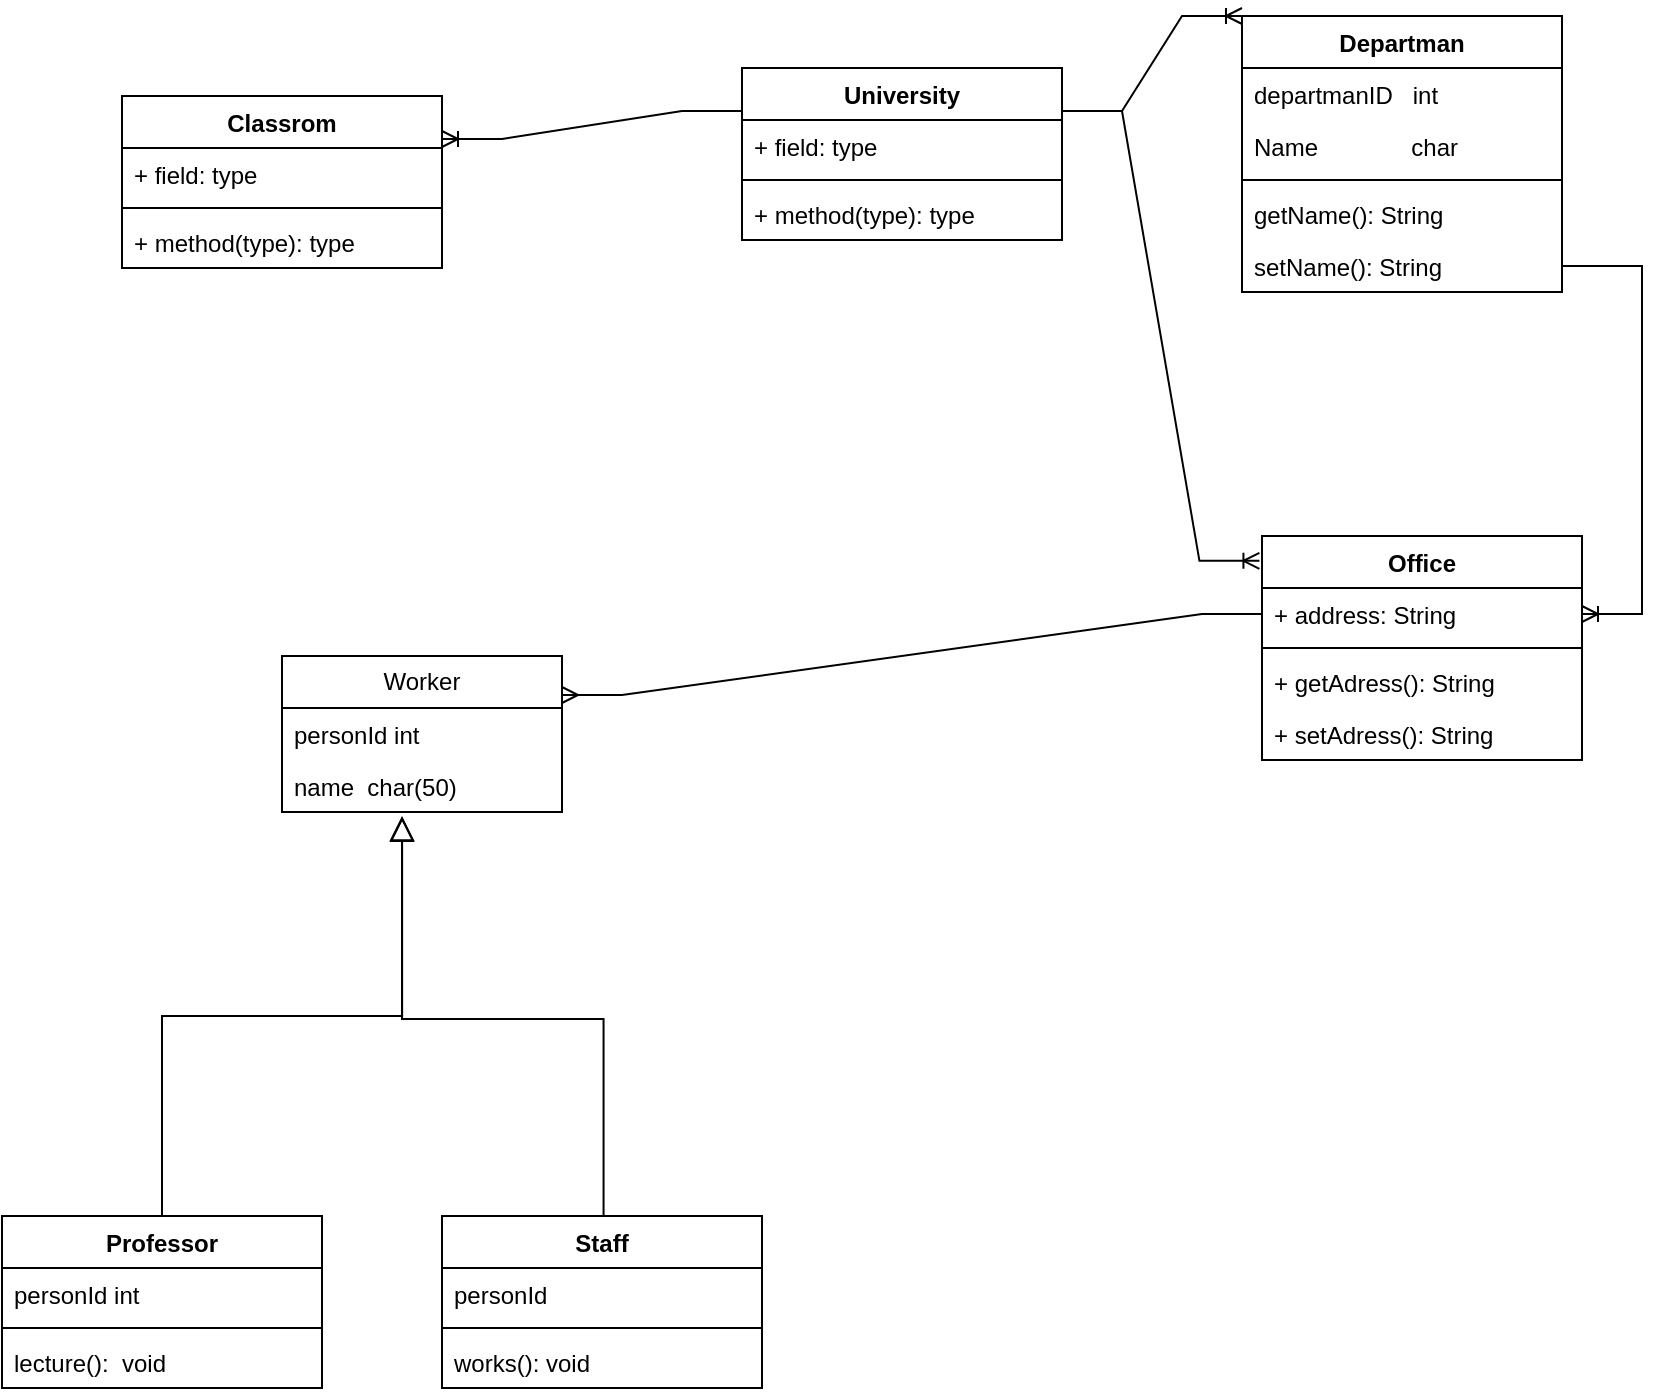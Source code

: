 <mxfile version="25.0.2">
  <diagram id="C5RBs43oDa-KdzZeNtuy" name="Page-1">
    <mxGraphModel dx="1050" dy="621" grid="1" gridSize="10" guides="1" tooltips="1" connect="1" arrows="1" fold="1" page="1" pageScale="1" pageWidth="827" pageHeight="1169" math="0" shadow="0">
      <root>
        <mxCell id="WIyWlLk6GJQsqaUBKTNV-0" />
        <mxCell id="WIyWlLk6GJQsqaUBKTNV-1" parent="WIyWlLk6GJQsqaUBKTNV-0" />
        <mxCell id="zkfFHV4jXpPFQw0GAbJ--12" value="" style="endArrow=block;endSize=10;endFill=0;shadow=0;strokeWidth=1;rounded=0;curved=0;edgeStyle=elbowEdgeStyle;elbow=vertical;entryX=0.429;entryY=1.092;entryDx=0;entryDy=0;entryPerimeter=0;" parent="WIyWlLk6GJQsqaUBKTNV-1" target="8Ut3BQx6Pv-k4JfbQthd-3" edge="1">
          <mxGeometry width="160" relative="1" as="geometry">
            <mxPoint x="110" y="610" as="sourcePoint" />
            <mxPoint x="230" y="438" as="targetPoint" />
          </mxGeometry>
        </mxCell>
        <mxCell id="zkfFHV4jXpPFQw0GAbJ--16" value="" style="endArrow=block;endSize=10;endFill=0;shadow=0;strokeWidth=1;rounded=0;curved=0;edgeStyle=elbowEdgeStyle;elbow=vertical;entryX=0.423;entryY=0.969;entryDx=0;entryDy=0;entryPerimeter=0;" parent="WIyWlLk6GJQsqaUBKTNV-1" edge="1">
          <mxGeometry width="160" relative="1" as="geometry">
            <mxPoint x="330.78" y="612.81" as="sourcePoint" />
            <mxPoint x="230.0" y="410.004" as="targetPoint" />
          </mxGeometry>
        </mxCell>
        <mxCell id="8Ut3BQx6Pv-k4JfbQthd-1" value="Worker" style="swimlane;fontStyle=0;childLayout=stackLayout;horizontal=1;startSize=26;fillColor=none;horizontalStack=0;resizeParent=1;resizeParentMax=0;resizeLast=0;collapsible=1;marginBottom=0;whiteSpace=wrap;html=1;" vertex="1" parent="WIyWlLk6GJQsqaUBKTNV-1">
          <mxGeometry x="170" y="330" width="140" height="78" as="geometry" />
        </mxCell>
        <mxCell id="8Ut3BQx6Pv-k4JfbQthd-2" value="personId int" style="text;strokeColor=none;fillColor=none;align=left;verticalAlign=top;spacingLeft=4;spacingRight=4;overflow=hidden;rotatable=0;points=[[0,0.5],[1,0.5]];portConstraint=eastwest;whiteSpace=wrap;html=1;" vertex="1" parent="8Ut3BQx6Pv-k4JfbQthd-1">
          <mxGeometry y="26" width="140" height="26" as="geometry" />
        </mxCell>
        <mxCell id="8Ut3BQx6Pv-k4JfbQthd-3" value="name&amp;nbsp; char(50)" style="text;strokeColor=none;fillColor=none;align=left;verticalAlign=top;spacingLeft=4;spacingRight=4;overflow=hidden;rotatable=0;points=[[0,0.5],[1,0.5]];portConstraint=eastwest;whiteSpace=wrap;html=1;" vertex="1" parent="8Ut3BQx6Pv-k4JfbQthd-1">
          <mxGeometry y="52" width="140" height="26" as="geometry" />
        </mxCell>
        <mxCell id="8Ut3BQx6Pv-k4JfbQthd-5" value="Professor" style="swimlane;fontStyle=1;align=center;verticalAlign=top;childLayout=stackLayout;horizontal=1;startSize=26;horizontalStack=0;resizeParent=1;resizeParentMax=0;resizeLast=0;collapsible=1;marginBottom=0;whiteSpace=wrap;html=1;" vertex="1" parent="WIyWlLk6GJQsqaUBKTNV-1">
          <mxGeometry x="30" y="610" width="160" height="86" as="geometry" />
        </mxCell>
        <object label="personId int&amp;nbsp;" sdadsa="" id="8Ut3BQx6Pv-k4JfbQthd-6">
          <mxCell style="text;strokeColor=none;fillColor=none;align=left;verticalAlign=top;spacingLeft=4;spacingRight=4;overflow=hidden;rotatable=0;points=[[0,0.5],[1,0.5]];portConstraint=eastwest;whiteSpace=wrap;html=1;" vertex="1" parent="8Ut3BQx6Pv-k4JfbQthd-5">
            <mxGeometry y="26" width="160" height="26" as="geometry" />
          </mxCell>
        </object>
        <mxCell id="8Ut3BQx6Pv-k4JfbQthd-7" value="" style="line;strokeWidth=1;fillColor=none;align=left;verticalAlign=middle;spacingTop=-1;spacingLeft=3;spacingRight=3;rotatable=0;labelPosition=right;points=[];portConstraint=eastwest;strokeColor=inherit;" vertex="1" parent="8Ut3BQx6Pv-k4JfbQthd-5">
          <mxGeometry y="52" width="160" height="8" as="geometry" />
        </mxCell>
        <mxCell id="8Ut3BQx6Pv-k4JfbQthd-8" value="lecture():&amp;nbsp; void" style="text;strokeColor=none;fillColor=none;align=left;verticalAlign=top;spacingLeft=4;spacingRight=4;overflow=hidden;rotatable=0;points=[[0,0.5],[1,0.5]];portConstraint=eastwest;whiteSpace=wrap;html=1;" vertex="1" parent="8Ut3BQx6Pv-k4JfbQthd-5">
          <mxGeometry y="60" width="160" height="26" as="geometry" />
        </mxCell>
        <mxCell id="8Ut3BQx6Pv-k4JfbQthd-9" value="Staff" style="swimlane;fontStyle=1;align=center;verticalAlign=top;childLayout=stackLayout;horizontal=1;startSize=26;horizontalStack=0;resizeParent=1;resizeParentMax=0;resizeLast=0;collapsible=1;marginBottom=0;whiteSpace=wrap;html=1;" vertex="1" parent="WIyWlLk6GJQsqaUBKTNV-1">
          <mxGeometry x="250" y="610" width="160" height="86" as="geometry" />
        </mxCell>
        <mxCell id="8Ut3BQx6Pv-k4JfbQthd-10" value="personId" style="text;strokeColor=none;fillColor=none;align=left;verticalAlign=top;spacingLeft=4;spacingRight=4;overflow=hidden;rotatable=0;points=[[0,0.5],[1,0.5]];portConstraint=eastwest;whiteSpace=wrap;html=1;" vertex="1" parent="8Ut3BQx6Pv-k4JfbQthd-9">
          <mxGeometry y="26" width="160" height="26" as="geometry" />
        </mxCell>
        <mxCell id="8Ut3BQx6Pv-k4JfbQthd-11" value="" style="line;strokeWidth=1;fillColor=none;align=left;verticalAlign=middle;spacingTop=-1;spacingLeft=3;spacingRight=3;rotatable=0;labelPosition=right;points=[];portConstraint=eastwest;strokeColor=inherit;" vertex="1" parent="8Ut3BQx6Pv-k4JfbQthd-9">
          <mxGeometry y="52" width="160" height="8" as="geometry" />
        </mxCell>
        <mxCell id="8Ut3BQx6Pv-k4JfbQthd-12" value="works(): void" style="text;strokeColor=none;fillColor=none;align=left;verticalAlign=top;spacingLeft=4;spacingRight=4;overflow=hidden;rotatable=0;points=[[0,0.5],[1,0.5]];portConstraint=eastwest;whiteSpace=wrap;html=1;" vertex="1" parent="8Ut3BQx6Pv-k4JfbQthd-9">
          <mxGeometry y="60" width="160" height="26" as="geometry" />
        </mxCell>
        <mxCell id="8Ut3BQx6Pv-k4JfbQthd-24" value="Departman" style="swimlane;fontStyle=1;align=center;verticalAlign=top;childLayout=stackLayout;horizontal=1;startSize=26;horizontalStack=0;resizeParent=1;resizeParentMax=0;resizeLast=0;collapsible=1;marginBottom=0;whiteSpace=wrap;html=1;" vertex="1" parent="WIyWlLk6GJQsqaUBKTNV-1">
          <mxGeometry x="650" y="10" width="160" height="138" as="geometry">
            <mxRectangle x="490" y="20" width="100" height="30" as="alternateBounds" />
          </mxGeometry>
        </mxCell>
        <mxCell id="8Ut3BQx6Pv-k4JfbQthd-25" value="departmanID&amp;nbsp; &amp;nbsp;int&lt;div&gt;&lt;br&gt;&lt;/div&gt;&lt;div&gt;Name&amp;nbsp; &amp;nbsp; &amp;nbsp; &amp;nbsp; &amp;nbsp; &amp;nbsp; &amp;nbsp; char&lt;/div&gt;" style="text;strokeColor=none;fillColor=none;align=left;verticalAlign=top;spacingLeft=4;spacingRight=4;overflow=hidden;rotatable=0;points=[[0,0.5],[1,0.5]];portConstraint=eastwest;whiteSpace=wrap;html=1;" vertex="1" parent="8Ut3BQx6Pv-k4JfbQthd-24">
          <mxGeometry y="26" width="160" height="26" as="geometry" />
        </mxCell>
        <mxCell id="8Ut3BQx6Pv-k4JfbQthd-35" value="Name&amp;nbsp; &amp;nbsp; &amp;nbsp; &amp;nbsp; &amp;nbsp; &amp;nbsp; &amp;nbsp; char" style="text;strokeColor=none;fillColor=none;align=left;verticalAlign=top;spacingLeft=4;spacingRight=4;overflow=hidden;rotatable=0;points=[[0,0.5],[1,0.5]];portConstraint=eastwest;whiteSpace=wrap;html=1;" vertex="1" parent="8Ut3BQx6Pv-k4JfbQthd-24">
          <mxGeometry y="52" width="160" height="26" as="geometry" />
        </mxCell>
        <mxCell id="8Ut3BQx6Pv-k4JfbQthd-26" value="" style="line;strokeWidth=1;fillColor=none;align=left;verticalAlign=middle;spacingTop=-1;spacingLeft=3;spacingRight=3;rotatable=0;labelPosition=right;points=[];portConstraint=eastwest;strokeColor=inherit;" vertex="1" parent="8Ut3BQx6Pv-k4JfbQthd-24">
          <mxGeometry y="78" width="160" height="8" as="geometry" />
        </mxCell>
        <mxCell id="8Ut3BQx6Pv-k4JfbQthd-27" value="getName(): String" style="text;strokeColor=none;fillColor=none;align=left;verticalAlign=top;spacingLeft=4;spacingRight=4;overflow=hidden;rotatable=0;points=[[0,0.5],[1,0.5]];portConstraint=eastwest;whiteSpace=wrap;html=1;" vertex="1" parent="8Ut3BQx6Pv-k4JfbQthd-24">
          <mxGeometry y="86" width="160" height="26" as="geometry" />
        </mxCell>
        <mxCell id="8Ut3BQx6Pv-k4JfbQthd-36" value="setName(): String" style="text;strokeColor=none;fillColor=none;align=left;verticalAlign=top;spacingLeft=4;spacingRight=4;overflow=hidden;rotatable=0;points=[[0,0.5],[1,0.5]];portConstraint=eastwest;whiteSpace=wrap;html=1;" vertex="1" parent="8Ut3BQx6Pv-k4JfbQthd-24">
          <mxGeometry y="112" width="160" height="26" as="geometry" />
        </mxCell>
        <mxCell id="8Ut3BQx6Pv-k4JfbQthd-37" value="Office" style="swimlane;fontStyle=1;align=center;verticalAlign=top;childLayout=stackLayout;horizontal=1;startSize=26;horizontalStack=0;resizeParent=1;resizeParentMax=0;resizeLast=0;collapsible=1;marginBottom=0;whiteSpace=wrap;html=1;" vertex="1" parent="WIyWlLk6GJQsqaUBKTNV-1">
          <mxGeometry x="660" y="270" width="160" height="112" as="geometry" />
        </mxCell>
        <mxCell id="8Ut3BQx6Pv-k4JfbQthd-38" value="+ address: String" style="text;strokeColor=none;fillColor=none;align=left;verticalAlign=top;spacingLeft=4;spacingRight=4;overflow=hidden;rotatable=0;points=[[0,0.5],[1,0.5]];portConstraint=eastwest;whiteSpace=wrap;html=1;" vertex="1" parent="8Ut3BQx6Pv-k4JfbQthd-37">
          <mxGeometry y="26" width="160" height="26" as="geometry" />
        </mxCell>
        <mxCell id="8Ut3BQx6Pv-k4JfbQthd-39" value="" style="line;strokeWidth=1;fillColor=none;align=left;verticalAlign=middle;spacingTop=-1;spacingLeft=3;spacingRight=3;rotatable=0;labelPosition=right;points=[];portConstraint=eastwest;strokeColor=inherit;" vertex="1" parent="8Ut3BQx6Pv-k4JfbQthd-37">
          <mxGeometry y="52" width="160" height="8" as="geometry" />
        </mxCell>
        <mxCell id="8Ut3BQx6Pv-k4JfbQthd-40" value="+ getAdress(): String" style="text;strokeColor=none;fillColor=none;align=left;verticalAlign=top;spacingLeft=4;spacingRight=4;overflow=hidden;rotatable=0;points=[[0,0.5],[1,0.5]];portConstraint=eastwest;whiteSpace=wrap;html=1;" vertex="1" parent="8Ut3BQx6Pv-k4JfbQthd-37">
          <mxGeometry y="60" width="160" height="26" as="geometry" />
        </mxCell>
        <mxCell id="8Ut3BQx6Pv-k4JfbQthd-41" value="+ setAdress(): String" style="text;strokeColor=none;fillColor=none;align=left;verticalAlign=top;spacingLeft=4;spacingRight=4;overflow=hidden;rotatable=0;points=[[0,0.5],[1,0.5]];portConstraint=eastwest;whiteSpace=wrap;html=1;" vertex="1" parent="8Ut3BQx6Pv-k4JfbQthd-37">
          <mxGeometry y="86" width="160" height="26" as="geometry" />
        </mxCell>
        <mxCell id="8Ut3BQx6Pv-k4JfbQthd-42" value="Classrom" style="swimlane;fontStyle=1;align=center;verticalAlign=top;childLayout=stackLayout;horizontal=1;startSize=26;horizontalStack=0;resizeParent=1;resizeParentMax=0;resizeLast=0;collapsible=1;marginBottom=0;whiteSpace=wrap;html=1;" vertex="1" parent="WIyWlLk6GJQsqaUBKTNV-1">
          <mxGeometry x="90" y="50" width="160" height="86" as="geometry" />
        </mxCell>
        <mxCell id="8Ut3BQx6Pv-k4JfbQthd-43" value="+ field: type" style="text;strokeColor=none;fillColor=none;align=left;verticalAlign=top;spacingLeft=4;spacingRight=4;overflow=hidden;rotatable=0;points=[[0,0.5],[1,0.5]];portConstraint=eastwest;whiteSpace=wrap;html=1;" vertex="1" parent="8Ut3BQx6Pv-k4JfbQthd-42">
          <mxGeometry y="26" width="160" height="26" as="geometry" />
        </mxCell>
        <mxCell id="8Ut3BQx6Pv-k4JfbQthd-44" value="" style="line;strokeWidth=1;fillColor=none;align=left;verticalAlign=middle;spacingTop=-1;spacingLeft=3;spacingRight=3;rotatable=0;labelPosition=right;points=[];portConstraint=eastwest;strokeColor=inherit;" vertex="1" parent="8Ut3BQx6Pv-k4JfbQthd-42">
          <mxGeometry y="52" width="160" height="8" as="geometry" />
        </mxCell>
        <mxCell id="8Ut3BQx6Pv-k4JfbQthd-45" value="+ method(type): type" style="text;strokeColor=none;fillColor=none;align=left;verticalAlign=top;spacingLeft=4;spacingRight=4;overflow=hidden;rotatable=0;points=[[0,0.5],[1,0.5]];portConstraint=eastwest;whiteSpace=wrap;html=1;" vertex="1" parent="8Ut3BQx6Pv-k4JfbQthd-42">
          <mxGeometry y="60" width="160" height="26" as="geometry" />
        </mxCell>
        <mxCell id="8Ut3BQx6Pv-k4JfbQthd-46" value="University" style="swimlane;fontStyle=1;align=center;verticalAlign=top;childLayout=stackLayout;horizontal=1;startSize=26;horizontalStack=0;resizeParent=1;resizeParentMax=0;resizeLast=0;collapsible=1;marginBottom=0;whiteSpace=wrap;html=1;" vertex="1" parent="WIyWlLk6GJQsqaUBKTNV-1">
          <mxGeometry x="400" y="36" width="160" height="86" as="geometry" />
        </mxCell>
        <mxCell id="8Ut3BQx6Pv-k4JfbQthd-47" value="+ field: type" style="text;strokeColor=none;fillColor=none;align=left;verticalAlign=top;spacingLeft=4;spacingRight=4;overflow=hidden;rotatable=0;points=[[0,0.5],[1,0.5]];portConstraint=eastwest;whiteSpace=wrap;html=1;" vertex="1" parent="8Ut3BQx6Pv-k4JfbQthd-46">
          <mxGeometry y="26" width="160" height="26" as="geometry" />
        </mxCell>
        <mxCell id="8Ut3BQx6Pv-k4JfbQthd-48" value="" style="line;strokeWidth=1;fillColor=none;align=left;verticalAlign=middle;spacingTop=-1;spacingLeft=3;spacingRight=3;rotatable=0;labelPosition=right;points=[];portConstraint=eastwest;strokeColor=inherit;" vertex="1" parent="8Ut3BQx6Pv-k4JfbQthd-46">
          <mxGeometry y="52" width="160" height="8" as="geometry" />
        </mxCell>
        <mxCell id="8Ut3BQx6Pv-k4JfbQthd-49" value="+ method(type): type" style="text;strokeColor=none;fillColor=none;align=left;verticalAlign=top;spacingLeft=4;spacingRight=4;overflow=hidden;rotatable=0;points=[[0,0.5],[1,0.5]];portConstraint=eastwest;whiteSpace=wrap;html=1;" vertex="1" parent="8Ut3BQx6Pv-k4JfbQthd-46">
          <mxGeometry y="60" width="160" height="26" as="geometry" />
        </mxCell>
        <mxCell id="8Ut3BQx6Pv-k4JfbQthd-57" value="" style="edgeStyle=entityRelationEdgeStyle;fontSize=12;html=1;endArrow=ERoneToMany;rounded=0;entryX=0;entryY=0;entryDx=0;entryDy=0;exitX=1;exitY=0.25;exitDx=0;exitDy=0;" edge="1" parent="WIyWlLk6GJQsqaUBKTNV-1" source="8Ut3BQx6Pv-k4JfbQthd-46" target="8Ut3BQx6Pv-k4JfbQthd-24">
          <mxGeometry width="100" height="100" relative="1" as="geometry">
            <mxPoint x="330" y="10.66" as="sourcePoint" />
            <mxPoint x="511.6" y="9.998" as="targetPoint" />
            <Array as="points">
              <mxPoint x="230" y="239.16" />
            </Array>
          </mxGeometry>
        </mxCell>
        <mxCell id="8Ut3BQx6Pv-k4JfbQthd-58" value="" style="edgeStyle=entityRelationEdgeStyle;fontSize=12;html=1;endArrow=ERoneToMany;rounded=0;entryX=-0.008;entryY=0.111;entryDx=0;entryDy=0;exitX=1;exitY=0.25;exitDx=0;exitDy=0;entryPerimeter=0;" edge="1" parent="WIyWlLk6GJQsqaUBKTNV-1" source="8Ut3BQx6Pv-k4JfbQthd-46" target="8Ut3BQx6Pv-k4JfbQthd-37">
          <mxGeometry width="100" height="100" relative="1" as="geometry">
            <mxPoint x="320" y="40" as="sourcePoint" />
            <mxPoint x="827" y="300" as="targetPoint" />
            <Array as="points">
              <mxPoint x="350" y="40" />
              <mxPoint x="387" y="90" />
              <mxPoint x="750" y="200" />
              <mxPoint x="780" y="240" />
              <mxPoint x="377" y="90" />
              <mxPoint x="245" y="291.39" />
              <mxPoint x="355" y="211.39" />
              <mxPoint x="405" y="171.39" />
            </Array>
          </mxGeometry>
        </mxCell>
        <mxCell id="8Ut3BQx6Pv-k4JfbQthd-59" value="" style="edgeStyle=entityRelationEdgeStyle;fontSize=12;html=1;endArrow=ERoneToMany;rounded=0;entryX=1;entryY=0.25;entryDx=0;entryDy=0;exitX=0;exitY=0.25;exitDx=0;exitDy=0;" edge="1" parent="WIyWlLk6GJQsqaUBKTNV-1" source="8Ut3BQx6Pv-k4JfbQthd-46" target="8Ut3BQx6Pv-k4JfbQthd-42">
          <mxGeometry width="100" height="100" relative="1" as="geometry">
            <mxPoint x="251" y="90" as="sourcePoint" />
            <mxPoint x="660" y="300" as="targetPoint" />
            <Array as="points">
              <mxPoint x="311" y="58" />
              <mxPoint x="348" y="108" />
              <mxPoint x="711" y="218" />
              <mxPoint x="741" y="258" />
              <mxPoint x="338" y="108" />
              <mxPoint x="206" y="309.39" />
              <mxPoint x="316" y="229.39" />
              <mxPoint x="366" y="189.39" />
            </Array>
          </mxGeometry>
        </mxCell>
        <mxCell id="8Ut3BQx6Pv-k4JfbQthd-61" value="" style="edgeStyle=entityRelationEdgeStyle;fontSize=12;html=1;endArrow=ERoneToMany;rounded=0;exitX=1;exitY=0.5;exitDx=0;exitDy=0;" edge="1" parent="WIyWlLk6GJQsqaUBKTNV-1" source="8Ut3BQx6Pv-k4JfbQthd-36" target="8Ut3BQx6Pv-k4JfbQthd-38">
          <mxGeometry width="100" height="100" relative="1" as="geometry">
            <mxPoint x="470" y="148" as="sourcePoint" />
            <mxPoint x="650" y="500" as="targetPoint" />
            <Array as="points">
              <mxPoint x="290" y="180" />
              <mxPoint x="620" y="360" />
              <mxPoint x="327" y="230" />
              <mxPoint x="690" y="340" />
              <mxPoint x="720" y="380" />
              <mxPoint x="317" y="230" />
              <mxPoint x="185" y="431.39" />
              <mxPoint x="295" y="351.39" />
              <mxPoint x="345" y="311.39" />
            </Array>
          </mxGeometry>
        </mxCell>
        <mxCell id="8Ut3BQx6Pv-k4JfbQthd-62" value="" style="edgeStyle=entityRelationEdgeStyle;fontSize=12;html=1;endArrow=ERmany;rounded=0;exitX=0;exitY=0.5;exitDx=0;exitDy=0;entryX=1;entryY=0.25;entryDx=0;entryDy=0;" edge="1" parent="WIyWlLk6GJQsqaUBKTNV-1" source="8Ut3BQx6Pv-k4JfbQthd-38" target="8Ut3BQx6Pv-k4JfbQthd-1">
          <mxGeometry width="100" height="100" relative="1" as="geometry">
            <mxPoint x="530" y="500.5" as="sourcePoint" />
            <mxPoint x="880" y="460" as="targetPoint" />
          </mxGeometry>
        </mxCell>
      </root>
    </mxGraphModel>
  </diagram>
</mxfile>
